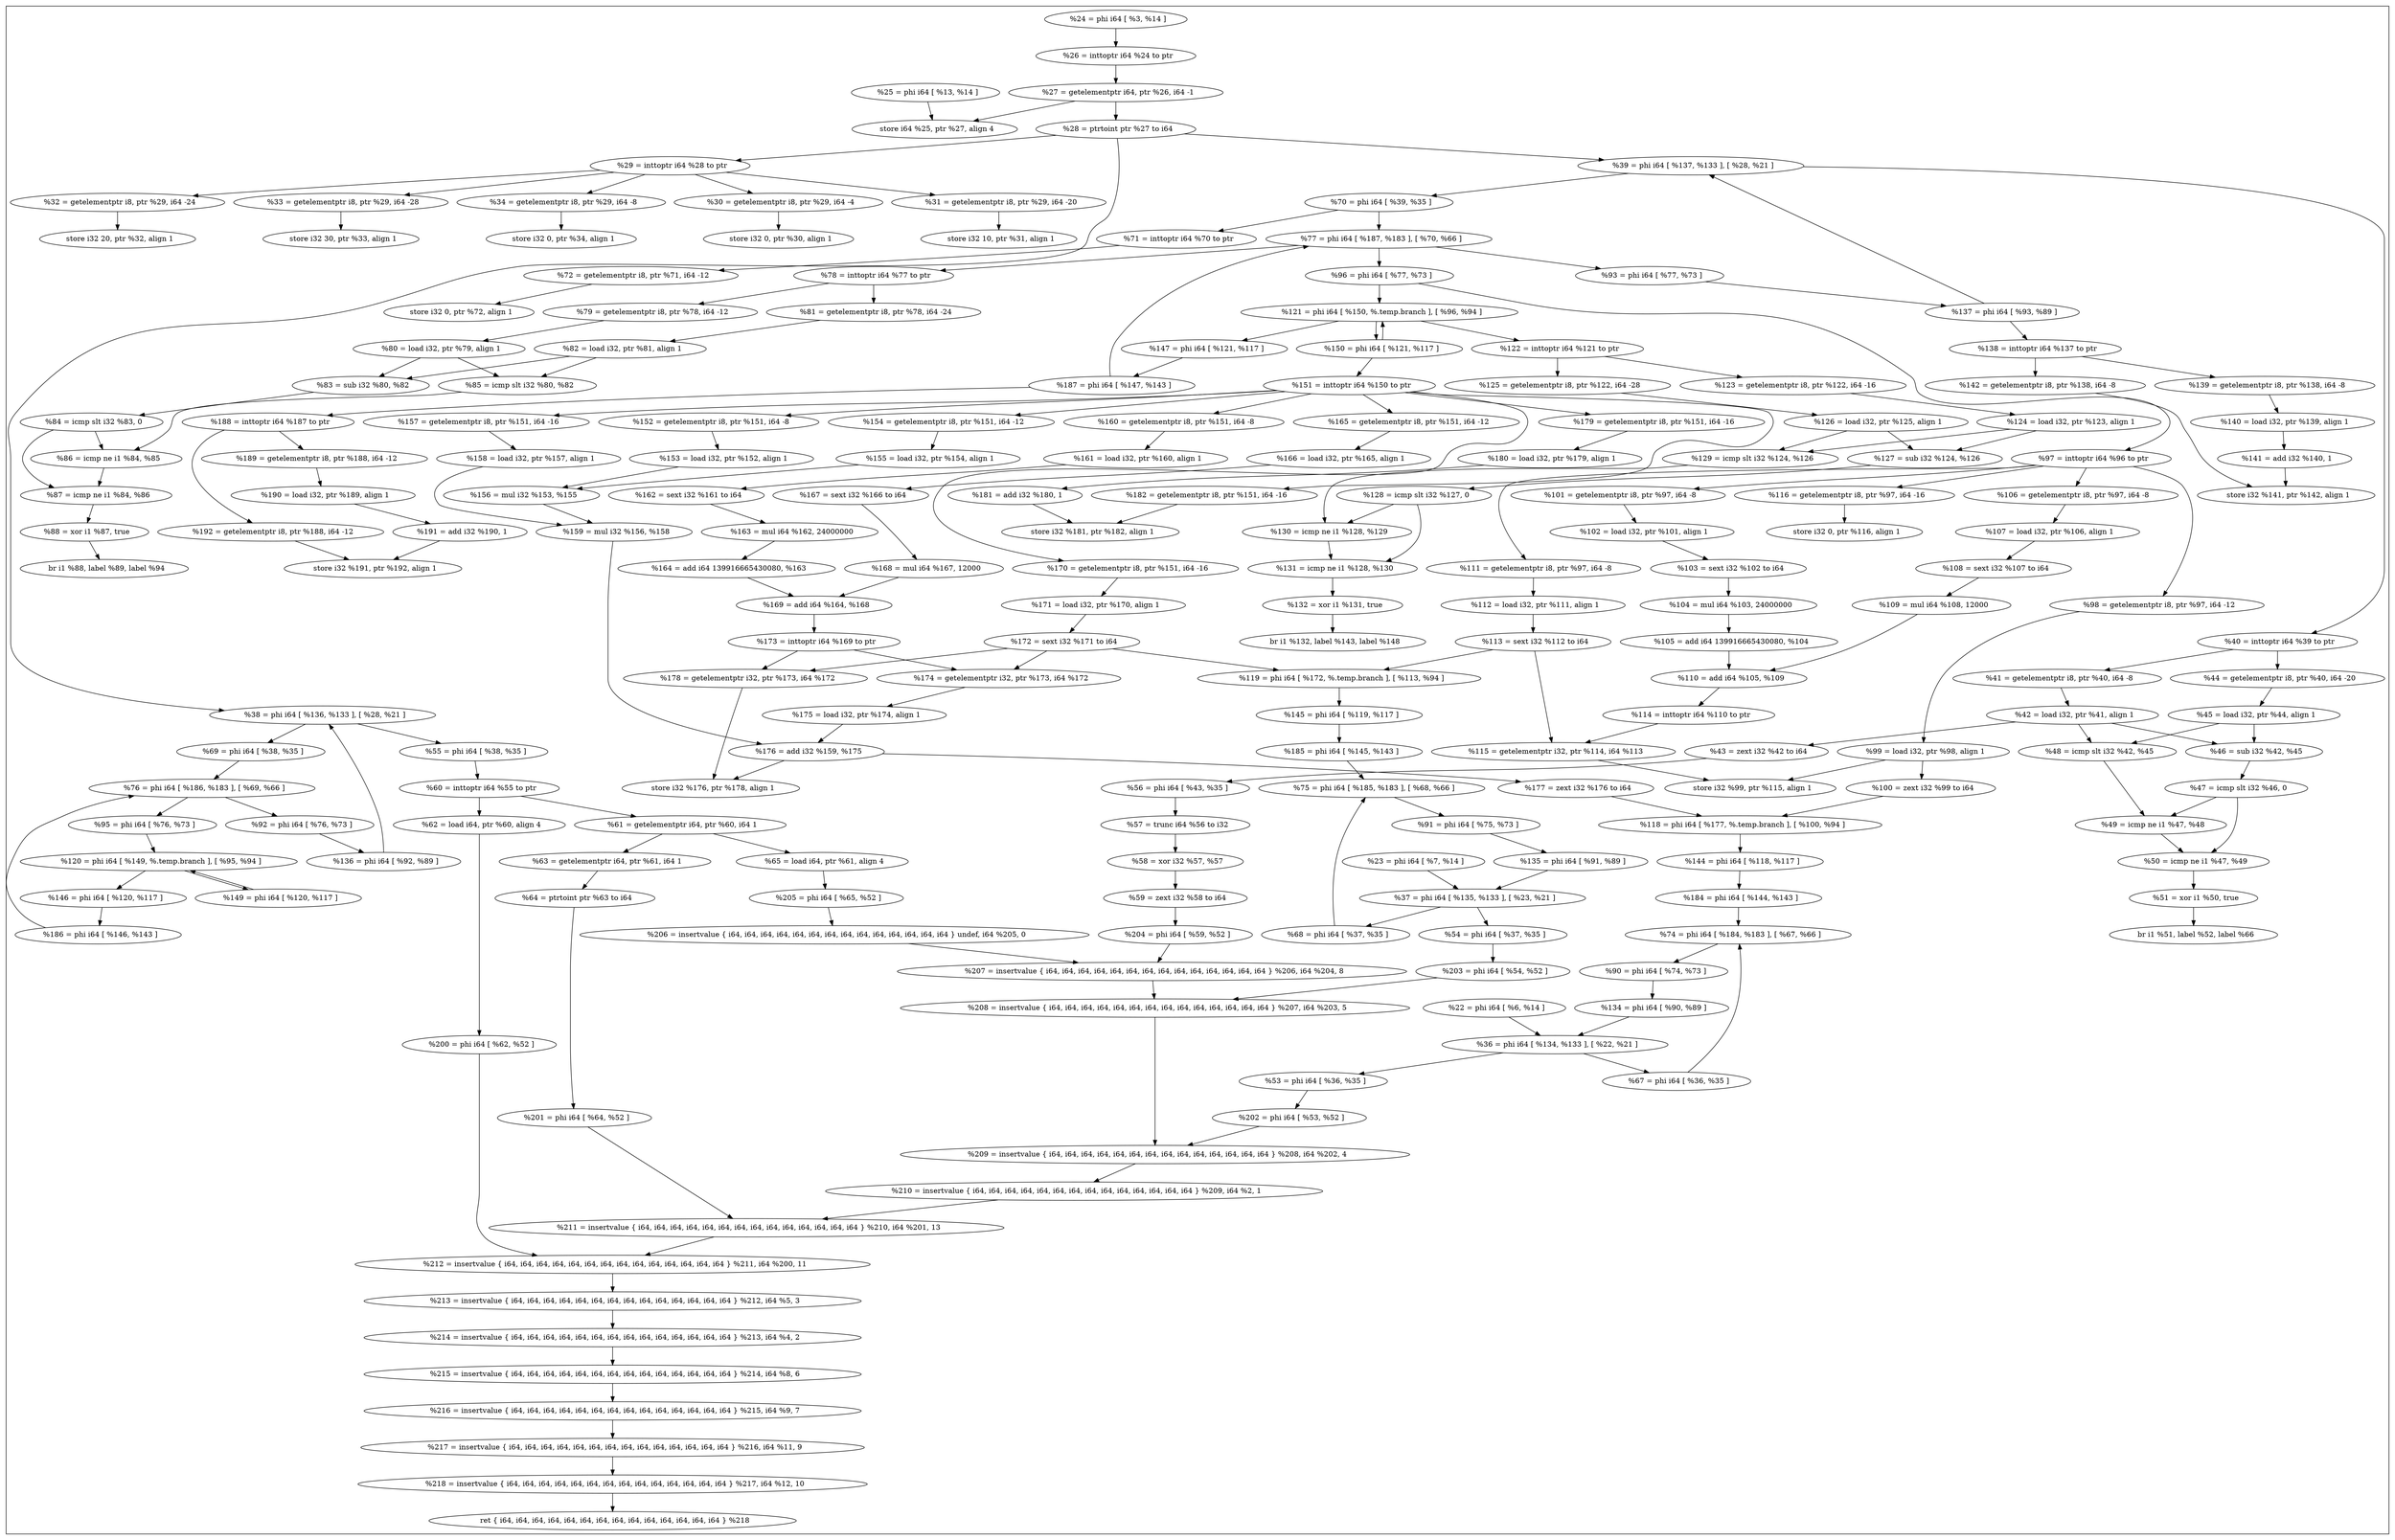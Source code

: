 digraph PHIdfg {
subgraph cluster_syscall {
}
subgraph cluster_cpuid {
}
subgraph cluster_S0_hhvm {
0[label="  store i64 %25, ptr %27, align 4"];
1[label="  store i32 0, ptr %30, align 1"];
2[label="  %22 = phi i64 [ %6, %14 ]"];
3[label="  %23 = phi i64 [ %7, %14 ]"];
4[label="  %24 = phi i64 [ %3, %14 ]"];
5[label="  %25 = phi i64 [ %13, %14 ]"];
6[label="  %26 = inttoptr i64 %24 to ptr"];
7[label="  %27 = getelementptr i64, ptr %26, i64 -1"];
8[label="  %28 = ptrtoint ptr %27 to i64"];
9[label="  %29 = inttoptr i64 %28 to ptr"];
10[label="  %30 = getelementptr i8, ptr %29, i64 -4"];
11[label="  %31 = getelementptr i8, ptr %29, i64 -20"];
12[label="  store i32 10, ptr %31, align 1"];
13[label="  %32 = getelementptr i8, ptr %29, i64 -24"];
14[label="  store i32 20, ptr %32, align 1"];
15[label="  %33 = getelementptr i8, ptr %29, i64 -28"];
16[label="  store i32 30, ptr %33, align 1"];
17[label="  %34 = getelementptr i8, ptr %29, i64 -8"];
18[label="  store i32 0, ptr %34, align 1"];
19[label="  %36 = phi i64 [ %134, %133 ], [ %22, %21 ]"];
20[label="  %37 = phi i64 [ %135, %133 ], [ %23, %21 ]"];
21[label="  %38 = phi i64 [ %136, %133 ], [ %28, %21 ]"];
22[label="  %39 = phi i64 [ %137, %133 ], [ %28, %21 ]"];
23[label="  %40 = inttoptr i64 %39 to ptr"];
24[label="  %41 = getelementptr i8, ptr %40, i64 -8"];
25[label="  %42 = load i32, ptr %41, align 1"];
26[label="  %43 = zext i32 %42 to i64"];
27[label="  %44 = getelementptr i8, ptr %40, i64 -20"];
28[label="  %45 = load i32, ptr %44, align 1"];
29[label="  %46 = sub i32 %42, %45"];
30[label="  %47 = icmp slt i32 %46, 0"];
31[label="  %48 = icmp slt i32 %42, %45"];
32[label="  %49 = icmp ne i1 %47, %48"];
33[label="  %50 = icmp ne i1 %47, %49"];
34[label="  %51 = xor i1 %50, true"];
35[label="  br i1 %51, label %52, label %66"];
36[label="  %53 = phi i64 [ %36, %35 ]"];
37[label="  %54 = phi i64 [ %37, %35 ]"];
38[label="  %55 = phi i64 [ %38, %35 ]"];
39[label="  %56 = phi i64 [ %43, %35 ]"];
40[label="  %57 = trunc i64 %56 to i32"];
41[label="  %58 = xor i32 %57, %57"];
42[label="  %59 = zext i32 %58 to i64"];
43[label="  %60 = inttoptr i64 %55 to ptr"];
44[label="  %61 = getelementptr i64, ptr %60, i64 1"];
45[label="  %62 = load i64, ptr %60, align 4"];
46[label="  %63 = getelementptr i64, ptr %61, i64 1"];
47[label="  %64 = ptrtoint ptr %63 to i64"];
48[label="  %65 = load i64, ptr %61, align 4"];
49[label="  %67 = phi i64 [ %36, %35 ]"];
50[label="  %68 = phi i64 [ %37, %35 ]"];
51[label="  %69 = phi i64 [ %38, %35 ]"];
52[label="  %70 = phi i64 [ %39, %35 ]"];
53[label="  %71 = inttoptr i64 %70 to ptr"];
54[label="  %72 = getelementptr i8, ptr %71, i64 -12"];
55[label="  store i32 0, ptr %72, align 1"];
56[label="  %74 = phi i64 [ %184, %183 ], [ %67, %66 ]"];
57[label="  %75 = phi i64 [ %185, %183 ], [ %68, %66 ]"];
58[label="  %76 = phi i64 [ %186, %183 ], [ %69, %66 ]"];
59[label="  %77 = phi i64 [ %187, %183 ], [ %70, %66 ]"];
60[label="  %78 = inttoptr i64 %77 to ptr"];
61[label="  %79 = getelementptr i8, ptr %78, i64 -12"];
62[label="  %80 = load i32, ptr %79, align 1"];
63[label="  %81 = getelementptr i8, ptr %78, i64 -24"];
64[label="  %82 = load i32, ptr %81, align 1"];
65[label="  %83 = sub i32 %80, %82"];
66[label="  %84 = icmp slt i32 %83, 0"];
67[label="  %85 = icmp slt i32 %80, %82"];
68[label="  %86 = icmp ne i1 %84, %85"];
69[label="  %87 = icmp ne i1 %84, %86"];
70[label="  %88 = xor i1 %87, true"];
71[label="  br i1 %88, label %89, label %94"];
72[label="  %90 = phi i64 [ %74, %73 ]"];
73[label="  %91 = phi i64 [ %75, %73 ]"];
74[label="  %92 = phi i64 [ %76, %73 ]"];
75[label="  %93 = phi i64 [ %77, %73 ]"];
76[label="  %95 = phi i64 [ %76, %73 ]"];
77[label="  %96 = phi i64 [ %77, %73 ]"];
78[label="  %97 = inttoptr i64 %96 to ptr"];
79[label="  %98 = getelementptr i8, ptr %97, i64 -12"];
80[label="  %99 = load i32, ptr %98, align 1"];
81[label="  %100 = zext i32 %99 to i64"];
82[label="  %101 = getelementptr i8, ptr %97, i64 -8"];
83[label="  %102 = load i32, ptr %101, align 1"];
84[label="  %103 = sext i32 %102 to i64"];
85[label="  %104 = mul i64 %103, 24000000"];
86[label="  %105 = add i64 139916665430080, %104"];
87[label="  %106 = getelementptr i8, ptr %97, i64 -8"];
88[label="  %107 = load i32, ptr %106, align 1"];
89[label="  %108 = sext i32 %107 to i64"];
90[label="  %109 = mul i64 %108, 12000"];
91[label="  %110 = add i64 %105, %109"];
92[label="  %111 = getelementptr i8, ptr %97, i64 -8"];
93[label="  %112 = load i32, ptr %111, align 1"];
94[label="  %113 = sext i32 %112 to i64"];
95[label="  %114 = inttoptr i64 %110 to ptr"];
96[label="  %115 = getelementptr i32, ptr %114, i64 %113"];
97[label="  store i32 %99, ptr %115, align 1"];
98[label="  %116 = getelementptr i8, ptr %97, i64 -16"];
99[label="  store i32 0, ptr %116, align 1"];
100[label="  %118 = phi i64 [ %177, %.temp.branch ], [ %100, %94 ]"];
101[label="  %119 = phi i64 [ %172, %.temp.branch ], [ %113, %94 ]"];
102[label="  %120 = phi i64 [ %149, %.temp.branch ], [ %95, %94 ]"];
103[label="  %121 = phi i64 [ %150, %.temp.branch ], [ %96, %94 ]"];
104[label="  %122 = inttoptr i64 %121 to ptr"];
105[label="  %123 = getelementptr i8, ptr %122, i64 -16"];
106[label="  %124 = load i32, ptr %123, align 1"];
107[label="  %125 = getelementptr i8, ptr %122, i64 -28"];
108[label="  %126 = load i32, ptr %125, align 1"];
109[label="  %127 = sub i32 %124, %126"];
110[label="  %128 = icmp slt i32 %127, 0"];
111[label="  %129 = icmp slt i32 %124, %126"];
112[label="  %130 = icmp ne i1 %128, %129"];
113[label="  %131 = icmp ne i1 %128, %130"];
114[label="  %132 = xor i1 %131, true"];
115[label="  br i1 %132, label %143, label %148"];
116[label="  %134 = phi i64 [ %90, %89 ]"];
117[label="  %135 = phi i64 [ %91, %89 ]"];
118[label="  %136 = phi i64 [ %92, %89 ]"];
119[label="  %137 = phi i64 [ %93, %89 ]"];
120[label="  %138 = inttoptr i64 %137 to ptr"];
121[label="  %139 = getelementptr i8, ptr %138, i64 -8"];
122[label="  %140 = load i32, ptr %139, align 1"];
123[label="  %141 = add i32 %140, 1"];
124[label="  %142 = getelementptr i8, ptr %138, i64 -8"];
125[label="  store i32 %141, ptr %142, align 1"];
126[label="  %144 = phi i64 [ %118, %117 ]"];
127[label="  %145 = phi i64 [ %119, %117 ]"];
128[label="  %146 = phi i64 [ %120, %117 ]"];
129[label="  %147 = phi i64 [ %121, %117 ]"];
130[label="  %149 = phi i64 [ %120, %117 ]"];
131[label="  %150 = phi i64 [ %121, %117 ]"];
132[label="  %151 = inttoptr i64 %150 to ptr"];
133[label="  %152 = getelementptr i8, ptr %151, i64 -8"];
134[label="  %153 = load i32, ptr %152, align 1"];
135[label="  %154 = getelementptr i8, ptr %151, i64 -12"];
136[label="  %155 = load i32, ptr %154, align 1"];
137[label="  %156 = mul i32 %153, %155"];
138[label="  %157 = getelementptr i8, ptr %151, i64 -16"];
139[label="  %158 = load i32, ptr %157, align 1"];
140[label="  %159 = mul i32 %156, %158"];
141[label="  %160 = getelementptr i8, ptr %151, i64 -8"];
142[label="  %161 = load i32, ptr %160, align 1"];
143[label="  %162 = sext i32 %161 to i64"];
144[label="  %163 = mul i64 %162, 24000000"];
145[label="  %164 = add i64 139916665430080, %163"];
146[label="  %165 = getelementptr i8, ptr %151, i64 -12"];
147[label="  %166 = load i32, ptr %165, align 1"];
148[label="  %167 = sext i32 %166 to i64"];
149[label="  %168 = mul i64 %167, 12000"];
150[label="  %169 = add i64 %164, %168"];
151[label="  %170 = getelementptr i8, ptr %151, i64 -16"];
152[label="  %171 = load i32, ptr %170, align 1"];
153[label="  %172 = sext i32 %171 to i64"];
154[label="  %173 = inttoptr i64 %169 to ptr"];
155[label="  %174 = getelementptr i32, ptr %173, i64 %172"];
156[label="  %175 = load i32, ptr %174, align 1"];
157[label="  %176 = add i32 %159, %175"];
158[label="  %177 = zext i32 %176 to i64"];
159[label="  %178 = getelementptr i32, ptr %173, i64 %172"];
160[label="  store i32 %176, ptr %178, align 1"];
161[label="  %179 = getelementptr i8, ptr %151, i64 -16"];
162[label="  %180 = load i32, ptr %179, align 1"];
163[label="  %181 = add i32 %180, 1"];
164[label="  %182 = getelementptr i8, ptr %151, i64 -16"];
165[label="  store i32 %181, ptr %182, align 1"];
166[label="  %184 = phi i64 [ %144, %143 ]"];
167[label="  %185 = phi i64 [ %145, %143 ]"];
168[label="  %186 = phi i64 [ %146, %143 ]"];
169[label="  %187 = phi i64 [ %147, %143 ]"];
170[label="  %188 = inttoptr i64 %187 to ptr"];
171[label="  %189 = getelementptr i8, ptr %188, i64 -12"];
172[label="  %190 = load i32, ptr %189, align 1"];
173[label="  %191 = add i32 %190, 1"];
174[label="  %192 = getelementptr i8, ptr %188, i64 -12"];
175[label="  store i32 %191, ptr %192, align 1"];
176[label="  %200 = phi i64 [ %62, %52 ]"];
177[label="  %201 = phi i64 [ %64, %52 ]"];
178[label="  %202 = phi i64 [ %53, %52 ]"];
179[label="  %203 = phi i64 [ %54, %52 ]"];
180[label="  %204 = phi i64 [ %59, %52 ]"];
181[label="  %205 = phi i64 [ %65, %52 ]"];
182[label="  %206 = insertvalue { i64, i64, i64, i64, i64, i64, i64, i64, i64, i64, i64, i64, i64, i64 } undef, i64 %205, 0"];
183[label="  %207 = insertvalue { i64, i64, i64, i64, i64, i64, i64, i64, i64, i64, i64, i64, i64, i64 } %206, i64 %204, 8"];
184[label="  %208 = insertvalue { i64, i64, i64, i64, i64, i64, i64, i64, i64, i64, i64, i64, i64, i64 } %207, i64 %203, 5"];
185[label="  %209 = insertvalue { i64, i64, i64, i64, i64, i64, i64, i64, i64, i64, i64, i64, i64, i64 } %208, i64 %202, 4"];
186[label="  %210 = insertvalue { i64, i64, i64, i64, i64, i64, i64, i64, i64, i64, i64, i64, i64, i64 } %209, i64 %2, 1"];
187[label="  %211 = insertvalue { i64, i64, i64, i64, i64, i64, i64, i64, i64, i64, i64, i64, i64, i64 } %210, i64 %201, 13"];
188[label="  %212 = insertvalue { i64, i64, i64, i64, i64, i64, i64, i64, i64, i64, i64, i64, i64, i64 } %211, i64 %200, 11"];
189[label="  %213 = insertvalue { i64, i64, i64, i64, i64, i64, i64, i64, i64, i64, i64, i64, i64, i64 } %212, i64 %5, 3"];
190[label="  %214 = insertvalue { i64, i64, i64, i64, i64, i64, i64, i64, i64, i64, i64, i64, i64, i64 } %213, i64 %4, 2"];
191[label="  %215 = insertvalue { i64, i64, i64, i64, i64, i64, i64, i64, i64, i64, i64, i64, i64, i64 } %214, i64 %8, 6"];
192[label="  %216 = insertvalue { i64, i64, i64, i64, i64, i64, i64, i64, i64, i64, i64, i64, i64, i64 } %215, i64 %9, 7"];
193[label="  %217 = insertvalue { i64, i64, i64, i64, i64, i64, i64, i64, i64, i64, i64, i64, i64, i64 } %216, i64 %11, 9"];
194[label="  %218 = insertvalue { i64, i64, i64, i64, i64, i64, i64, i64, i64, i64, i64, i64, i64, i64 } %217, i64 %12, 10"];
195[label="  ret { i64, i64, i64, i64, i64, i64, i64, i64, i64, i64, i64, i64, i64, i64 } %218"];
2->19;
3->20;
4->6;
5->0;
6->7;
7->8;
7->0;
8->22;
8->21;
8->9;
9->17;
9->15;
9->13;
9->11;
9->10;
10->1;
11->12;
13->14;
15->16;
17->18;
19->36;
19->49;
20->37;
20->50;
21->51;
21->38;
22->52;
22->23;
23->27;
23->24;
24->25;
25->31;
25->29;
25->26;
26->39;
27->28;
28->31;
28->29;
29->30;
30->32;
30->33;
31->32;
32->33;
33->34;
34->35;
36->178;
37->179;
38->43;
39->40;
40->41;
41->42;
42->180;
43->45;
43->44;
44->48;
44->46;
45->176;
46->47;
47->177;
48->181;
49->56;
50->57;
51->58;
52->59;
52->53;
53->54;
54->55;
56->72;
57->73;
58->74;
58->76;
59->75;
59->77;
59->60;
60->63;
60->61;
61->62;
62->67;
62->65;
63->64;
64->67;
64->65;
65->66;
66->68;
66->69;
67->68;
68->69;
69->70;
70->71;
72->116;
73->117;
74->118;
75->119;
76->102;
77->103;
77->78;
78->98;
78->92;
78->87;
78->82;
78->79;
79->80;
80->97;
80->81;
81->100;
82->83;
83->84;
84->85;
85->86;
86->91;
87->88;
88->89;
89->90;
90->91;
91->95;
92->93;
93->94;
94->101;
94->96;
95->96;
96->97;
98->99;
100->126;
101->127;
102->128;
102->130;
103->129;
103->131;
103->104;
104->107;
104->105;
105->106;
106->111;
106->109;
107->108;
108->111;
108->109;
109->110;
110->112;
110->113;
111->112;
112->113;
113->114;
114->115;
116->19;
117->20;
118->21;
119->22;
119->120;
120->124;
120->121;
121->122;
122->123;
123->125;
124->125;
126->166;
127->167;
128->168;
129->169;
130->102;
131->103;
131->132;
132->164;
132->161;
132->151;
132->146;
132->141;
132->138;
132->135;
132->133;
133->134;
134->137;
135->136;
136->137;
137->140;
138->139;
139->140;
140->157;
141->142;
142->143;
143->144;
144->145;
145->150;
146->147;
147->148;
148->149;
149->150;
150->154;
151->152;
152->153;
153->101;
153->159;
153->155;
154->159;
154->155;
155->156;
156->157;
157->158;
157->160;
158->100;
159->160;
161->162;
162->163;
163->165;
164->165;
166->56;
167->57;
168->58;
169->59;
169->170;
170->174;
170->171;
171->172;
172->173;
173->175;
174->175;
176->188;
177->187;
178->185;
179->184;
180->183;
181->182;
182->183;
183->184;
184->185;
185->186;
186->187;
187->188;
188->189;
189->190;
190->191;
191->192;
192->193;
193->194;
194->195;
}
}
